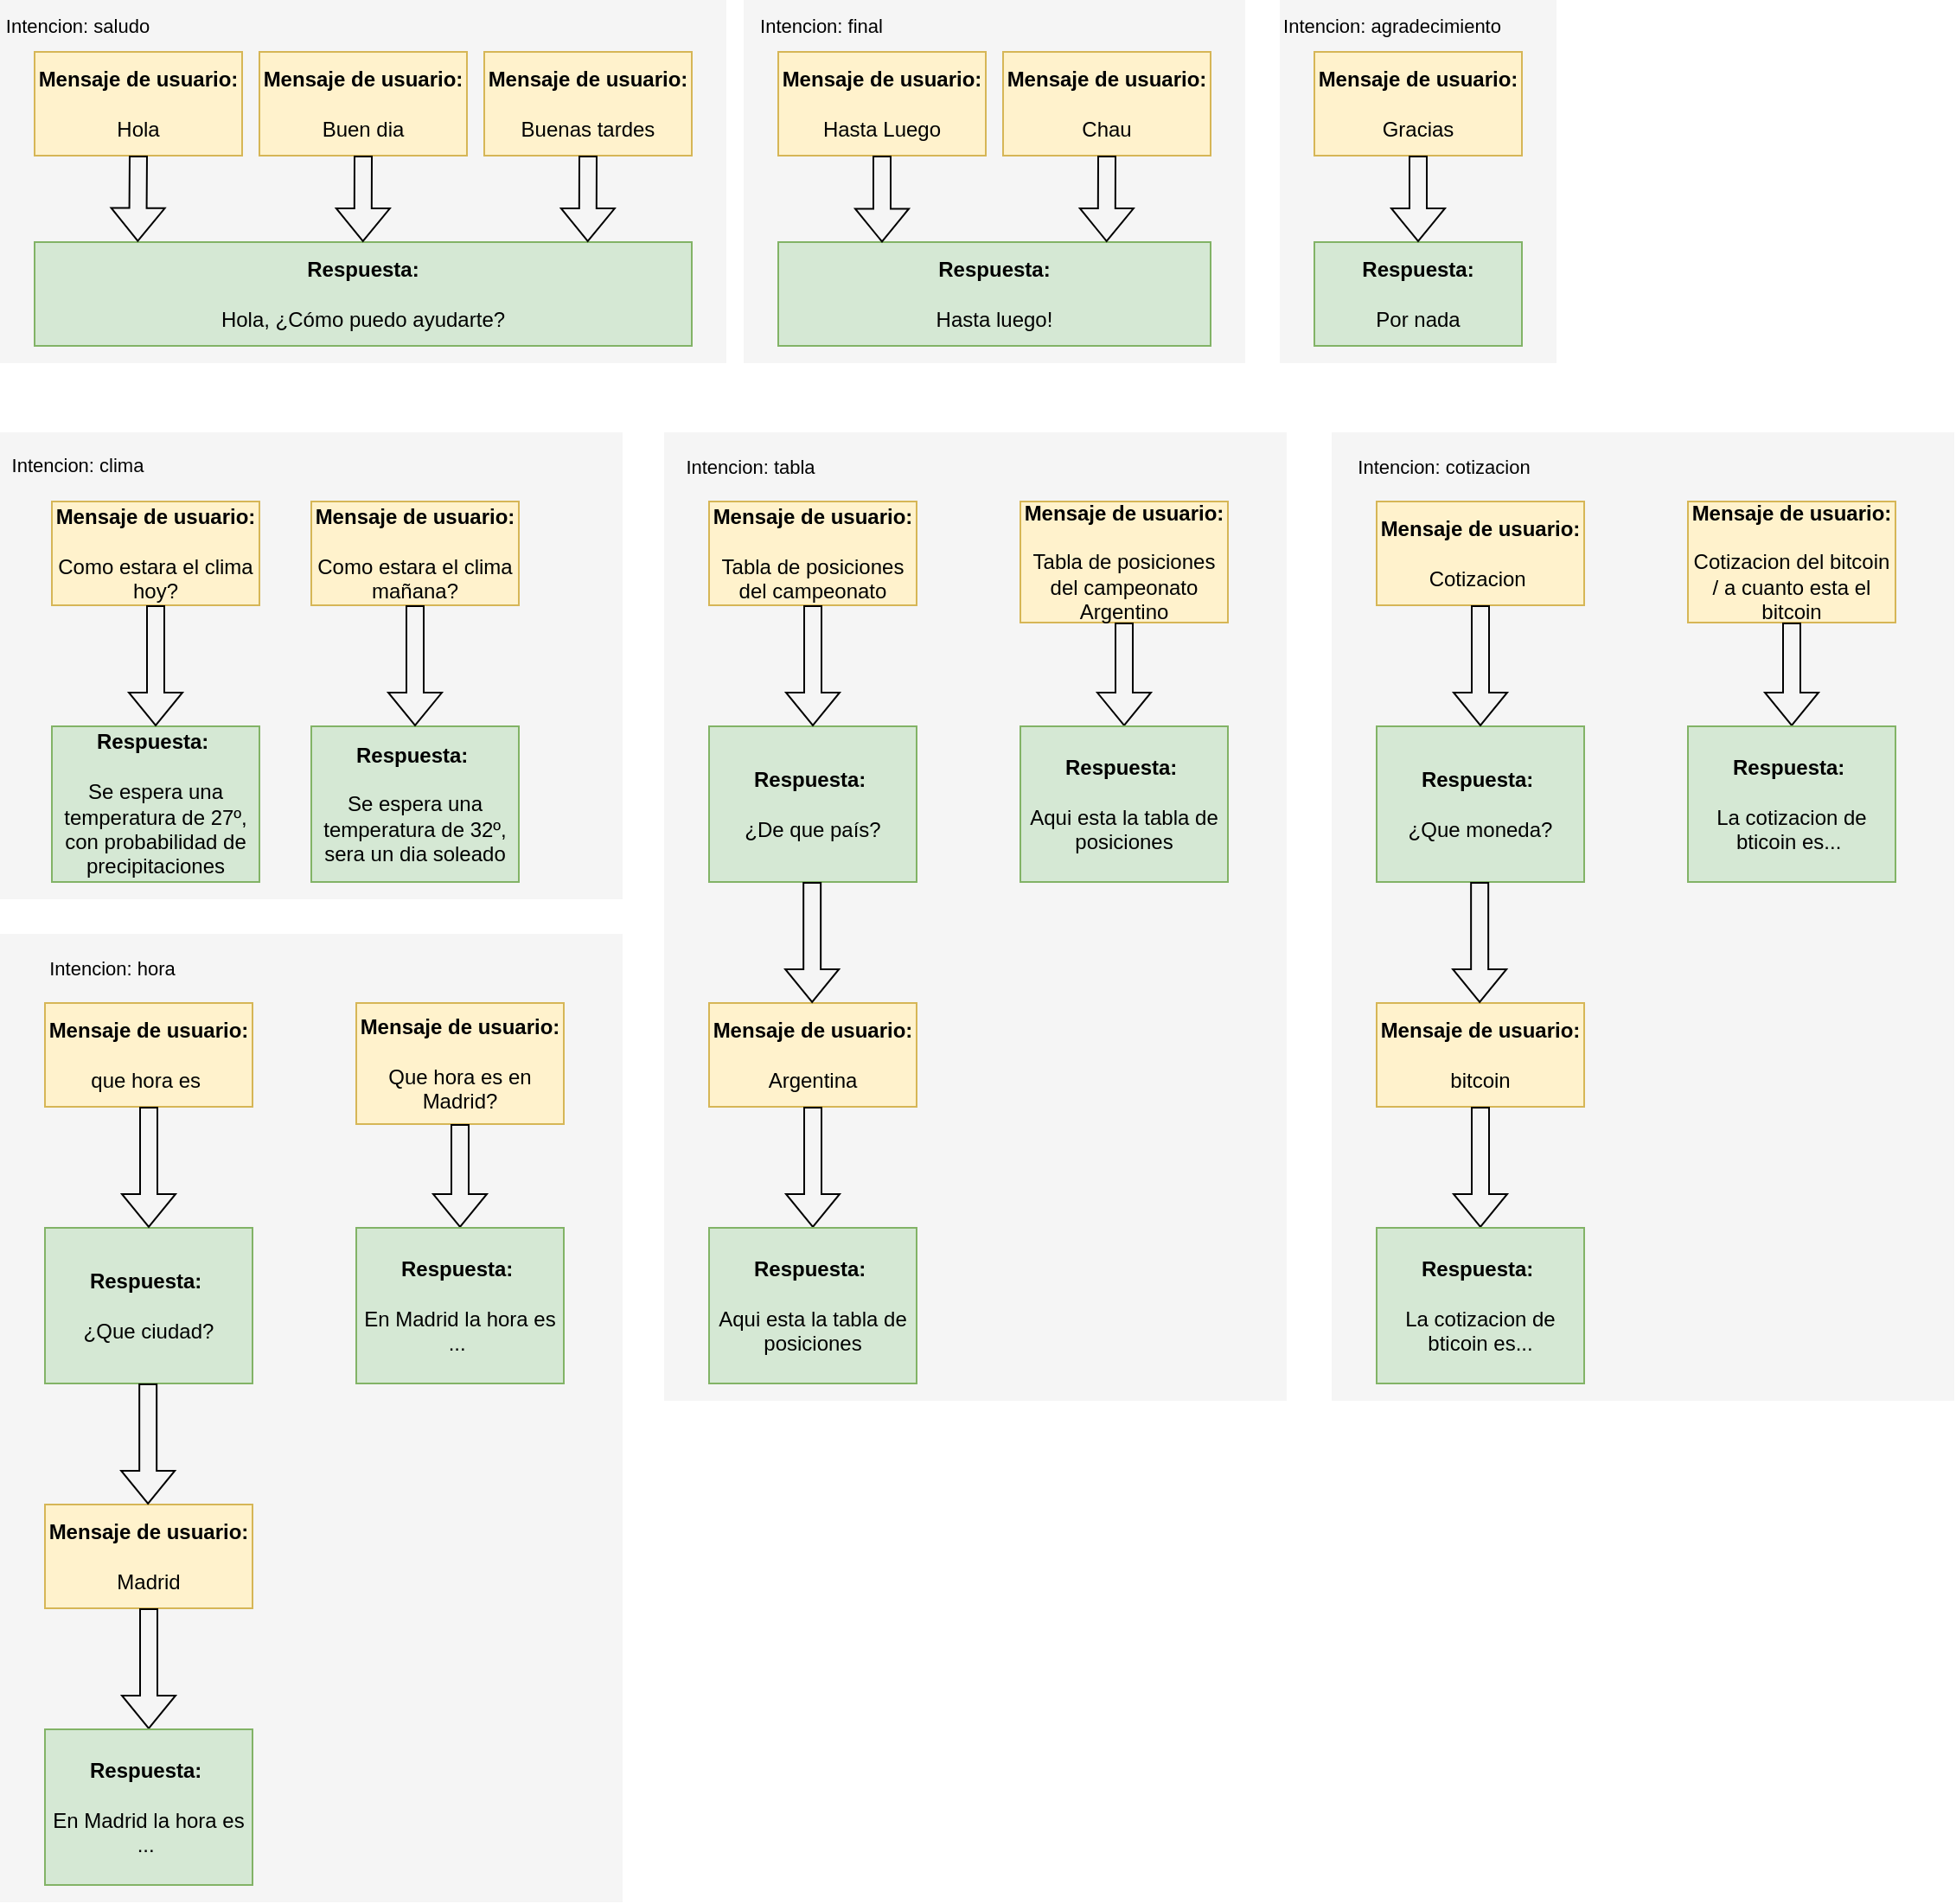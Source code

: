 <mxfile version="20.5.3" type="github">
  <diagram id="YCXz2Q4VncOn3qDZUm9j" name="Página-1">
    <mxGraphModel dx="2031" dy="1117" grid="1" gridSize="10" guides="1" tooltips="1" connect="1" arrows="1" fold="1" page="1" pageScale="1" pageWidth="827" pageHeight="1169" math="0" shadow="0">
      <root>
        <mxCell id="0" />
        <mxCell id="1" parent="0" />
        <mxCell id="1S6nQ7FQTKBY8EHJnfyt-32" value="" style="group" parent="1" vertex="1" connectable="0">
          <mxGeometry x="414" y="290" width="360" height="560" as="geometry" />
        </mxCell>
        <mxCell id="1S6nQ7FQTKBY8EHJnfyt-33" value="" style="rounded=0;whiteSpace=wrap;html=1;fillColor=#f5f5f5;fontColor=#333333;strokeColor=none;align=left;" parent="1S6nQ7FQTKBY8EHJnfyt-32" vertex="1">
          <mxGeometry width="360" height="560" as="geometry" />
        </mxCell>
        <mxCell id="1S6nQ7FQTKBY8EHJnfyt-34" value="Intencion: tabla" style="text;html=1;strokeColor=none;fillColor=none;align=center;verticalAlign=middle;whiteSpace=wrap;rounded=0;fontSize=11;" parent="1S6nQ7FQTKBY8EHJnfyt-32" vertex="1">
          <mxGeometry width="100" height="40" as="geometry" />
        </mxCell>
        <mxCell id="1S6nQ7FQTKBY8EHJnfyt-29" value="" style="group" parent="1" vertex="1" connectable="0">
          <mxGeometry x="30" y="290" width="360" height="270" as="geometry" />
        </mxCell>
        <mxCell id="1S6nQ7FQTKBY8EHJnfyt-30" value="" style="rounded=0;whiteSpace=wrap;html=1;fillColor=#f5f5f5;fontColor=#333333;strokeColor=none;align=left;" parent="1S6nQ7FQTKBY8EHJnfyt-29" vertex="1">
          <mxGeometry width="360" height="270" as="geometry" />
        </mxCell>
        <mxCell id="1S6nQ7FQTKBY8EHJnfyt-31" value="Intencion: clima" style="text;html=1;strokeColor=none;fillColor=none;align=center;verticalAlign=middle;whiteSpace=wrap;rounded=0;fontSize=11;" parent="1S6nQ7FQTKBY8EHJnfyt-29" vertex="1">
          <mxGeometry width="90" height="38.57" as="geometry" />
        </mxCell>
        <mxCell id="1S6nQ7FQTKBY8EHJnfyt-28" value="" style="group" parent="1" vertex="1" connectable="0">
          <mxGeometry x="30" y="40" width="420" height="210" as="geometry" />
        </mxCell>
        <mxCell id="1S6nQ7FQTKBY8EHJnfyt-26" value="" style="rounded=0;whiteSpace=wrap;html=1;fillColor=#f5f5f5;fontColor=#333333;strokeColor=none;align=left;" parent="1S6nQ7FQTKBY8EHJnfyt-28" vertex="1">
          <mxGeometry width="420" height="210" as="geometry" />
        </mxCell>
        <mxCell id="1S6nQ7FQTKBY8EHJnfyt-27" value="Intencion: saludo" style="text;html=1;strokeColor=none;fillColor=none;align=center;verticalAlign=middle;whiteSpace=wrap;rounded=0;fontSize=11;" parent="1S6nQ7FQTKBY8EHJnfyt-28" vertex="1">
          <mxGeometry width="90" height="30" as="geometry" />
        </mxCell>
        <mxCell id="1S6nQ7FQTKBY8EHJnfyt-1" value="&lt;b&gt;Mensaje de usuario:&lt;/b&gt;&lt;br&gt;&lt;br&gt;Hola" style="rounded=0;whiteSpace=wrap;html=1;fillColor=#fff2cc;strokeColor=#d6b656;" parent="1" vertex="1">
          <mxGeometry x="50" y="70" width="120" height="60" as="geometry" />
        </mxCell>
        <mxCell id="1S6nQ7FQTKBY8EHJnfyt-2" value="&lt;b&gt;Respuesta:&lt;/b&gt;&lt;br&gt;&lt;br&gt;Hola, ¿Cómo puedo ayudarte?" style="rounded=0;whiteSpace=wrap;html=1;fillColor=#d5e8d4;strokeColor=#82b366;" parent="1" vertex="1">
          <mxGeometry x="50" y="180" width="380" height="60" as="geometry" />
        </mxCell>
        <mxCell id="1S6nQ7FQTKBY8EHJnfyt-3" value="" style="shape=flexArrow;endArrow=classic;html=1;rounded=0;entryX=0.157;entryY=-0.003;entryDx=0;entryDy=0;exitX=0.5;exitY=1;exitDx=0;exitDy=0;entryPerimeter=0;" parent="1" source="1S6nQ7FQTKBY8EHJnfyt-1" target="1S6nQ7FQTKBY8EHJnfyt-2" edge="1">
          <mxGeometry width="50" height="50" relative="1" as="geometry">
            <mxPoint x="130" y="160" as="sourcePoint" />
            <mxPoint x="180" y="110" as="targetPoint" />
          </mxGeometry>
        </mxCell>
        <mxCell id="1S6nQ7FQTKBY8EHJnfyt-4" value="&lt;b&gt;Mensaje de usuario:&lt;/b&gt;&lt;br&gt;&lt;br&gt;Buen dia" style="rounded=0;whiteSpace=wrap;html=1;fillColor=#fff2cc;strokeColor=#d6b656;" parent="1" vertex="1">
          <mxGeometry x="180" y="70" width="120" height="60" as="geometry" />
        </mxCell>
        <mxCell id="1S6nQ7FQTKBY8EHJnfyt-5" value="" style="shape=flexArrow;endArrow=classic;html=1;rounded=0;entryX=0.171;entryY=0;entryDx=0;entryDy=0;exitX=0.5;exitY=1;exitDx=0;exitDy=0;entryPerimeter=0;" parent="1" source="1S6nQ7FQTKBY8EHJnfyt-4" edge="1">
          <mxGeometry width="50" height="50" relative="1" as="geometry">
            <mxPoint x="260" y="160" as="sourcePoint" />
            <mxPoint x="239.85" y="180" as="targetPoint" />
          </mxGeometry>
        </mxCell>
        <mxCell id="1S6nQ7FQTKBY8EHJnfyt-6" value="&lt;b&gt;Mensaje de usuario:&lt;/b&gt;&lt;br&gt;&lt;br&gt;Buenas tardes" style="rounded=0;whiteSpace=wrap;html=1;fillColor=#fff2cc;strokeColor=#d6b656;" parent="1" vertex="1">
          <mxGeometry x="310" y="70" width="120" height="60" as="geometry" />
        </mxCell>
        <mxCell id="1S6nQ7FQTKBY8EHJnfyt-7" value="" style="shape=flexArrow;endArrow=classic;html=1;rounded=0;entryX=0.171;entryY=0;entryDx=0;entryDy=0;exitX=0.5;exitY=1;exitDx=0;exitDy=0;entryPerimeter=0;" parent="1" source="1S6nQ7FQTKBY8EHJnfyt-6" edge="1">
          <mxGeometry width="50" height="50" relative="1" as="geometry">
            <mxPoint x="390" y="160" as="sourcePoint" />
            <mxPoint x="369.85" y="180" as="targetPoint" />
          </mxGeometry>
        </mxCell>
        <mxCell id="1S6nQ7FQTKBY8EHJnfyt-8" value="&lt;b&gt;Mensaje de usuario:&lt;/b&gt;&lt;br&gt;&lt;br&gt;Como estara el clima hoy?" style="rounded=0;whiteSpace=wrap;html=1;fillColor=#fff2cc;strokeColor=#d6b656;" parent="1" vertex="1">
          <mxGeometry x="60" y="330" width="120" height="60" as="geometry" />
        </mxCell>
        <mxCell id="1S6nQ7FQTKBY8EHJnfyt-10" value="&lt;b&gt;Respuesta:&amp;nbsp;&lt;/b&gt;&lt;br&gt;&lt;br&gt;Se espera una temperatura de 27º, con probabilidad de precipitaciones" style="rounded=0;whiteSpace=wrap;html=1;fillColor=#d5e8d4;strokeColor=#82b366;" parent="1" vertex="1">
          <mxGeometry x="60" y="460" width="120" height="90" as="geometry" />
        </mxCell>
        <mxCell id="1S6nQ7FQTKBY8EHJnfyt-11" value="" style="shape=flexArrow;endArrow=classic;html=1;rounded=0;exitX=0.5;exitY=1;exitDx=0;exitDy=0;" parent="1" source="1S6nQ7FQTKBY8EHJnfyt-8" target="1S6nQ7FQTKBY8EHJnfyt-10" edge="1">
          <mxGeometry width="50" height="50" relative="1" as="geometry">
            <mxPoint x="420" y="380" as="sourcePoint" />
            <mxPoint x="470" y="330" as="targetPoint" />
          </mxGeometry>
        </mxCell>
        <mxCell id="1S6nQ7FQTKBY8EHJnfyt-12" value="&lt;b&gt;Mensaje de usuario:&lt;/b&gt;&lt;br&gt;&lt;br&gt;Tabla de posiciones del campeonato" style="rounded=0;whiteSpace=wrap;html=1;fillColor=#fff2cc;strokeColor=#d6b656;" parent="1" vertex="1">
          <mxGeometry x="440" y="330" width="120" height="60" as="geometry" />
        </mxCell>
        <mxCell id="1S6nQ7FQTKBY8EHJnfyt-13" value="&lt;b&gt;Respuesta:&amp;nbsp;&lt;/b&gt;&lt;br&gt;&lt;br&gt;¿De que país?" style="rounded=0;whiteSpace=wrap;html=1;fillColor=#d5e8d4;strokeColor=#82b366;" parent="1" vertex="1">
          <mxGeometry x="440" y="460" width="120" height="90" as="geometry" />
        </mxCell>
        <mxCell id="1S6nQ7FQTKBY8EHJnfyt-14" value="" style="shape=flexArrow;endArrow=classic;html=1;rounded=0;exitX=0.5;exitY=1;exitDx=0;exitDy=0;" parent="1" source="1S6nQ7FQTKBY8EHJnfyt-12" target="1S6nQ7FQTKBY8EHJnfyt-13" edge="1">
          <mxGeometry width="50" height="50" relative="1" as="geometry">
            <mxPoint x="800" y="380" as="sourcePoint" />
            <mxPoint x="850" y="330" as="targetPoint" />
          </mxGeometry>
        </mxCell>
        <mxCell id="1S6nQ7FQTKBY8EHJnfyt-15" value="&lt;b&gt;Mensaje de usuario:&lt;/b&gt;&lt;br&gt;&lt;br&gt;Argentina" style="rounded=0;whiteSpace=wrap;html=1;fillColor=#fff2cc;strokeColor=#d6b656;" parent="1" vertex="1">
          <mxGeometry x="440" y="620" width="120" height="60" as="geometry" />
        </mxCell>
        <mxCell id="1S6nQ7FQTKBY8EHJnfyt-16" value="" style="shape=flexArrow;endArrow=classic;html=1;rounded=0;exitX=0.5;exitY=1;exitDx=0;exitDy=0;" parent="1" source="1S6nQ7FQTKBY8EHJnfyt-15" edge="1">
          <mxGeometry width="50" height="50" relative="1" as="geometry">
            <mxPoint x="800" y="670" as="sourcePoint" />
            <mxPoint x="500" y="750" as="targetPoint" />
          </mxGeometry>
        </mxCell>
        <mxCell id="1S6nQ7FQTKBY8EHJnfyt-17" value="" style="shape=flexArrow;endArrow=classic;html=1;rounded=0;exitX=0.5;exitY=1;exitDx=0;exitDy=0;" parent="1" edge="1">
          <mxGeometry width="50" height="50" relative="1" as="geometry">
            <mxPoint x="499.58" y="550" as="sourcePoint" />
            <mxPoint x="499.58" y="620" as="targetPoint" />
          </mxGeometry>
        </mxCell>
        <mxCell id="1S6nQ7FQTKBY8EHJnfyt-18" value="&lt;b&gt;Respuesta:&amp;nbsp;&lt;/b&gt;&lt;br&gt;&lt;br&gt;Aqui esta la tabla de posiciones" style="rounded=0;whiteSpace=wrap;html=1;fillColor=#d5e8d4;strokeColor=#82b366;" parent="1" vertex="1">
          <mxGeometry x="440" y="750" width="120" height="90" as="geometry" />
        </mxCell>
        <mxCell id="1S6nQ7FQTKBY8EHJnfyt-20" value="&lt;b&gt;Mensaje de usuario:&lt;/b&gt;&lt;br&gt;&lt;br&gt;Tabla de posiciones del campeonato Argentino" style="rounded=0;whiteSpace=wrap;html=1;fillColor=#fff2cc;strokeColor=#d6b656;" parent="1" vertex="1">
          <mxGeometry x="620" y="330" width="120" height="70" as="geometry" />
        </mxCell>
        <mxCell id="1S6nQ7FQTKBY8EHJnfyt-21" value="" style="shape=flexArrow;endArrow=classic;html=1;rounded=0;exitX=0.5;exitY=1;exitDx=0;exitDy=0;" parent="1" source="1S6nQ7FQTKBY8EHJnfyt-20" edge="1">
          <mxGeometry width="50" height="50" relative="1" as="geometry">
            <mxPoint x="980" y="380" as="sourcePoint" />
            <mxPoint x="680" y="460" as="targetPoint" />
          </mxGeometry>
        </mxCell>
        <mxCell id="1S6nQ7FQTKBY8EHJnfyt-22" value="&lt;b&gt;Respuesta:&amp;nbsp;&lt;/b&gt;&lt;br&gt;&lt;br&gt;Aqui esta la tabla de posiciones" style="rounded=0;whiteSpace=wrap;html=1;fillColor=#d5e8d4;strokeColor=#82b366;" parent="1" vertex="1">
          <mxGeometry x="620" y="460" width="120" height="90" as="geometry" />
        </mxCell>
        <mxCell id="1S6nQ7FQTKBY8EHJnfyt-23" value="&lt;b&gt;Mensaje de usuario:&lt;/b&gt;&lt;br&gt;&lt;br&gt;Como estara el clima mañana?" style="rounded=0;whiteSpace=wrap;html=1;fillColor=#fff2cc;strokeColor=#d6b656;" parent="1" vertex="1">
          <mxGeometry x="210" y="330" width="120" height="60" as="geometry" />
        </mxCell>
        <mxCell id="1S6nQ7FQTKBY8EHJnfyt-24" value="&lt;b&gt;Respuesta:&amp;nbsp;&lt;/b&gt;&lt;br&gt;&lt;br&gt;Se espera una temperatura de 32º, sera un dia soleado" style="rounded=0;whiteSpace=wrap;html=1;fillColor=#d5e8d4;strokeColor=#82b366;" parent="1" vertex="1">
          <mxGeometry x="210" y="460" width="120" height="90" as="geometry" />
        </mxCell>
        <mxCell id="1S6nQ7FQTKBY8EHJnfyt-25" value="" style="shape=flexArrow;endArrow=classic;html=1;rounded=0;exitX=0.5;exitY=1;exitDx=0;exitDy=0;" parent="1" source="1S6nQ7FQTKBY8EHJnfyt-23" target="1S6nQ7FQTKBY8EHJnfyt-24" edge="1">
          <mxGeometry width="50" height="50" relative="1" as="geometry">
            <mxPoint x="570" y="380" as="sourcePoint" />
            <mxPoint x="620" y="330" as="targetPoint" />
          </mxGeometry>
        </mxCell>
        <mxCell id="1S6nQ7FQTKBY8EHJnfyt-35" value="" style="group" parent="1" vertex="1" connectable="0">
          <mxGeometry x="460" y="40" width="290" height="210" as="geometry" />
        </mxCell>
        <mxCell id="1S6nQ7FQTKBY8EHJnfyt-36" value="" style="rounded=0;whiteSpace=wrap;html=1;fillColor=#f5f5f5;fontColor=#333333;strokeColor=none;align=left;" parent="1S6nQ7FQTKBY8EHJnfyt-35" vertex="1">
          <mxGeometry width="290" height="210" as="geometry" />
        </mxCell>
        <mxCell id="1S6nQ7FQTKBY8EHJnfyt-37" value="Intencion: final" style="text;html=1;strokeColor=none;fillColor=none;align=center;verticalAlign=middle;whiteSpace=wrap;rounded=0;fontSize=11;" parent="1S6nQ7FQTKBY8EHJnfyt-35" vertex="1">
          <mxGeometry width="90" height="30" as="geometry" />
        </mxCell>
        <mxCell id="1S6nQ7FQTKBY8EHJnfyt-38" value="&lt;b&gt;Mensaje de usuario:&lt;/b&gt;&lt;br&gt;&lt;br&gt;Hasta Luego" style="rounded=0;whiteSpace=wrap;html=1;fillColor=#fff2cc;strokeColor=#d6b656;" parent="1" vertex="1">
          <mxGeometry x="480" y="70" width="120" height="60" as="geometry" />
        </mxCell>
        <mxCell id="1S6nQ7FQTKBY8EHJnfyt-39" value="&lt;b&gt;Respuesta:&lt;/b&gt;&lt;br&gt;&lt;br&gt;Hasta luego!" style="rounded=0;whiteSpace=wrap;html=1;fillColor=#d5e8d4;strokeColor=#82b366;" parent="1" vertex="1">
          <mxGeometry x="480" y="180" width="250" height="60" as="geometry" />
        </mxCell>
        <mxCell id="1S6nQ7FQTKBY8EHJnfyt-40" value="" style="shape=flexArrow;endArrow=classic;html=1;rounded=0;entryX=0.24;entryY=0.004;entryDx=0;entryDy=0;exitX=0.5;exitY=1;exitDx=0;exitDy=0;entryPerimeter=0;" parent="1" source="1S6nQ7FQTKBY8EHJnfyt-38" target="1S6nQ7FQTKBY8EHJnfyt-39" edge="1">
          <mxGeometry width="50" height="50" relative="1" as="geometry">
            <mxPoint x="560" y="160" as="sourcePoint" />
            <mxPoint x="610" y="110" as="targetPoint" />
          </mxGeometry>
        </mxCell>
        <mxCell id="1S6nQ7FQTKBY8EHJnfyt-41" value="&lt;b&gt;Mensaje de usuario:&lt;/b&gt;&lt;br&gt;&lt;br&gt;Chau" style="rounded=0;whiteSpace=wrap;html=1;fillColor=#fff2cc;strokeColor=#d6b656;" parent="1" vertex="1">
          <mxGeometry x="610" y="70" width="120" height="60" as="geometry" />
        </mxCell>
        <mxCell id="1S6nQ7FQTKBY8EHJnfyt-42" value="" style="shape=flexArrow;endArrow=classic;html=1;rounded=0;entryX=0.171;entryY=0;entryDx=0;entryDy=0;exitX=0.5;exitY=1;exitDx=0;exitDy=0;entryPerimeter=0;" parent="1" source="1S6nQ7FQTKBY8EHJnfyt-41" edge="1">
          <mxGeometry width="50" height="50" relative="1" as="geometry">
            <mxPoint x="690" y="160" as="sourcePoint" />
            <mxPoint x="669.85" y="180" as="targetPoint" />
          </mxGeometry>
        </mxCell>
        <mxCell id="1S6nQ7FQTKBY8EHJnfyt-45" value="" style="group" parent="1" vertex="1" connectable="0">
          <mxGeometry x="770" y="40" width="160" height="210" as="geometry" />
        </mxCell>
        <mxCell id="1S6nQ7FQTKBY8EHJnfyt-46" value="" style="rounded=0;whiteSpace=wrap;html=1;fillColor=#f5f5f5;fontColor=#333333;strokeColor=none;align=left;" parent="1S6nQ7FQTKBY8EHJnfyt-45" vertex="1">
          <mxGeometry width="160" height="210" as="geometry" />
        </mxCell>
        <mxCell id="1S6nQ7FQTKBY8EHJnfyt-47" value="Intencion: agradecimiento" style="text;html=1;strokeColor=none;fillColor=none;align=center;verticalAlign=middle;whiteSpace=wrap;rounded=0;fontSize=11;" parent="1S6nQ7FQTKBY8EHJnfyt-45" vertex="1">
          <mxGeometry width="130" height="30" as="geometry" />
        </mxCell>
        <mxCell id="1S6nQ7FQTKBY8EHJnfyt-48" value="&lt;b&gt;Mensaje de usuario:&lt;/b&gt;&lt;br&gt;&lt;br&gt;Gracias" style="rounded=0;whiteSpace=wrap;html=1;fillColor=#fff2cc;strokeColor=#d6b656;" parent="1" vertex="1">
          <mxGeometry x="790" y="70" width="120" height="60" as="geometry" />
        </mxCell>
        <mxCell id="1S6nQ7FQTKBY8EHJnfyt-49" value="&lt;b&gt;Respuesta:&lt;/b&gt;&lt;br&gt;&lt;br&gt;Por nada" style="rounded=0;whiteSpace=wrap;html=1;fillColor=#d5e8d4;strokeColor=#82b366;" parent="1" vertex="1">
          <mxGeometry x="790" y="180" width="120" height="60" as="geometry" />
        </mxCell>
        <mxCell id="1S6nQ7FQTKBY8EHJnfyt-50" value="" style="shape=flexArrow;endArrow=classic;html=1;rounded=0;entryX=0.5;entryY=0;entryDx=0;entryDy=0;exitX=0.5;exitY=1;exitDx=0;exitDy=0;" parent="1" source="1S6nQ7FQTKBY8EHJnfyt-48" target="1S6nQ7FQTKBY8EHJnfyt-49" edge="1">
          <mxGeometry width="50" height="50" relative="1" as="geometry">
            <mxPoint x="870" y="160" as="sourcePoint" />
            <mxPoint x="920" y="110" as="targetPoint" />
          </mxGeometry>
        </mxCell>
        <mxCell id="QIgC4d8QYROsQ45fJs9L-1" value="" style="group" vertex="1" connectable="0" parent="1">
          <mxGeometry x="800" y="290" width="360" height="560" as="geometry" />
        </mxCell>
        <mxCell id="QIgC4d8QYROsQ45fJs9L-2" value="" style="rounded=0;whiteSpace=wrap;html=1;fillColor=#f5f5f5;fontColor=#333333;strokeColor=none;align=left;" vertex="1" parent="QIgC4d8QYROsQ45fJs9L-1">
          <mxGeometry width="360" height="560" as="geometry" />
        </mxCell>
        <mxCell id="QIgC4d8QYROsQ45fJs9L-3" value="Intencion: cotizacion" style="text;html=1;strokeColor=none;fillColor=none;align=center;verticalAlign=middle;whiteSpace=wrap;rounded=0;fontSize=11;" vertex="1" parent="QIgC4d8QYROsQ45fJs9L-1">
          <mxGeometry width="130" height="40" as="geometry" />
        </mxCell>
        <mxCell id="QIgC4d8QYROsQ45fJs9L-4" value="&lt;b&gt;Mensaje de usuario:&lt;/b&gt;&lt;br&gt;&lt;br&gt;Cotizacion&amp;nbsp;" style="rounded=0;whiteSpace=wrap;html=1;fillColor=#fff2cc;strokeColor=#d6b656;" vertex="1" parent="1">
          <mxGeometry x="826" y="330" width="120" height="60" as="geometry" />
        </mxCell>
        <mxCell id="QIgC4d8QYROsQ45fJs9L-5" value="&lt;b&gt;Respuesta:&amp;nbsp;&lt;/b&gt;&lt;br&gt;&lt;br&gt;¿Que moneda?" style="rounded=0;whiteSpace=wrap;html=1;fillColor=#d5e8d4;strokeColor=#82b366;" vertex="1" parent="1">
          <mxGeometry x="826" y="460" width="120" height="90" as="geometry" />
        </mxCell>
        <mxCell id="QIgC4d8QYROsQ45fJs9L-6" value="" style="shape=flexArrow;endArrow=classic;html=1;rounded=0;exitX=0.5;exitY=1;exitDx=0;exitDy=0;" edge="1" parent="1" source="QIgC4d8QYROsQ45fJs9L-4" target="QIgC4d8QYROsQ45fJs9L-5">
          <mxGeometry width="50" height="50" relative="1" as="geometry">
            <mxPoint x="1186" y="380" as="sourcePoint" />
            <mxPoint x="1236" y="330" as="targetPoint" />
          </mxGeometry>
        </mxCell>
        <mxCell id="QIgC4d8QYROsQ45fJs9L-7" value="&lt;b&gt;Mensaje de usuario:&lt;/b&gt;&lt;br&gt;&lt;br&gt;bitcoin" style="rounded=0;whiteSpace=wrap;html=1;fillColor=#fff2cc;strokeColor=#d6b656;" vertex="1" parent="1">
          <mxGeometry x="826" y="620" width="120" height="60" as="geometry" />
        </mxCell>
        <mxCell id="QIgC4d8QYROsQ45fJs9L-8" value="" style="shape=flexArrow;endArrow=classic;html=1;rounded=0;exitX=0.5;exitY=1;exitDx=0;exitDy=0;" edge="1" parent="1" source="QIgC4d8QYROsQ45fJs9L-7">
          <mxGeometry width="50" height="50" relative="1" as="geometry">
            <mxPoint x="1186" y="670" as="sourcePoint" />
            <mxPoint x="886" y="750" as="targetPoint" />
          </mxGeometry>
        </mxCell>
        <mxCell id="QIgC4d8QYROsQ45fJs9L-9" value="" style="shape=flexArrow;endArrow=classic;html=1;rounded=0;exitX=0.5;exitY=1;exitDx=0;exitDy=0;" edge="1" parent="1">
          <mxGeometry width="50" height="50" relative="1" as="geometry">
            <mxPoint x="885.58" y="550" as="sourcePoint" />
            <mxPoint x="885.58" y="620" as="targetPoint" />
          </mxGeometry>
        </mxCell>
        <mxCell id="QIgC4d8QYROsQ45fJs9L-10" value="&lt;b&gt;Respuesta:&amp;nbsp;&lt;/b&gt;&lt;br&gt;&lt;br&gt;La cotizacion de bticoin es..." style="rounded=0;whiteSpace=wrap;html=1;fillColor=#d5e8d4;strokeColor=#82b366;" vertex="1" parent="1">
          <mxGeometry x="826" y="750" width="120" height="90" as="geometry" />
        </mxCell>
        <mxCell id="QIgC4d8QYROsQ45fJs9L-11" value="&lt;b&gt;Mensaje de usuario:&lt;/b&gt;&lt;br&gt;&lt;br&gt;Cotizacion del bitcoin / a cuanto esta el bitcoin" style="rounded=0;whiteSpace=wrap;html=1;fillColor=#fff2cc;strokeColor=#d6b656;" vertex="1" parent="1">
          <mxGeometry x="1006" y="330" width="120" height="70" as="geometry" />
        </mxCell>
        <mxCell id="QIgC4d8QYROsQ45fJs9L-12" value="" style="shape=flexArrow;endArrow=classic;html=1;rounded=0;exitX=0.5;exitY=1;exitDx=0;exitDy=0;" edge="1" parent="1" source="QIgC4d8QYROsQ45fJs9L-11">
          <mxGeometry width="50" height="50" relative="1" as="geometry">
            <mxPoint x="1366" y="380" as="sourcePoint" />
            <mxPoint x="1066" y="460" as="targetPoint" />
          </mxGeometry>
        </mxCell>
        <mxCell id="QIgC4d8QYROsQ45fJs9L-13" value="&lt;b&gt;Respuesta:&amp;nbsp;&lt;/b&gt;&lt;br&gt;&lt;br&gt;La cotizacion de bticoin es...&amp;nbsp;" style="rounded=0;whiteSpace=wrap;html=1;fillColor=#d5e8d4;strokeColor=#82b366;" vertex="1" parent="1">
          <mxGeometry x="1006" y="460" width="120" height="90" as="geometry" />
        </mxCell>
        <mxCell id="QIgC4d8QYROsQ45fJs9L-14" value="" style="group" vertex="1" connectable="0" parent="1">
          <mxGeometry x="30" y="580" width="360" height="560" as="geometry" />
        </mxCell>
        <mxCell id="QIgC4d8QYROsQ45fJs9L-15" value="" style="rounded=0;whiteSpace=wrap;html=1;fillColor=#f5f5f5;fontColor=#333333;strokeColor=none;align=left;" vertex="1" parent="QIgC4d8QYROsQ45fJs9L-14">
          <mxGeometry width="360" height="560" as="geometry" />
        </mxCell>
        <mxCell id="QIgC4d8QYROsQ45fJs9L-16" value="Intencion: hora" style="text;html=1;strokeColor=none;fillColor=none;align=center;verticalAlign=middle;whiteSpace=wrap;rounded=0;fontSize=11;" vertex="1" parent="QIgC4d8QYROsQ45fJs9L-14">
          <mxGeometry width="130" height="40" as="geometry" />
        </mxCell>
        <mxCell id="QIgC4d8QYROsQ45fJs9L-17" value="&lt;b&gt;Mensaje de usuario:&lt;/b&gt;&lt;br&gt;&lt;br&gt;que hora es&amp;nbsp;" style="rounded=0;whiteSpace=wrap;html=1;fillColor=#fff2cc;strokeColor=#d6b656;" vertex="1" parent="1">
          <mxGeometry x="56" y="620" width="120" height="60" as="geometry" />
        </mxCell>
        <mxCell id="QIgC4d8QYROsQ45fJs9L-18" value="&lt;b&gt;Respuesta:&amp;nbsp;&lt;/b&gt;&lt;br&gt;&lt;br&gt;¿Que ciudad?" style="rounded=0;whiteSpace=wrap;html=1;fillColor=#d5e8d4;strokeColor=#82b366;" vertex="1" parent="1">
          <mxGeometry x="56" y="750" width="120" height="90" as="geometry" />
        </mxCell>
        <mxCell id="QIgC4d8QYROsQ45fJs9L-19" value="" style="shape=flexArrow;endArrow=classic;html=1;rounded=0;exitX=0.5;exitY=1;exitDx=0;exitDy=0;" edge="1" parent="1" source="QIgC4d8QYROsQ45fJs9L-17" target="QIgC4d8QYROsQ45fJs9L-18">
          <mxGeometry width="50" height="50" relative="1" as="geometry">
            <mxPoint x="416" y="670" as="sourcePoint" />
            <mxPoint x="466" y="620" as="targetPoint" />
          </mxGeometry>
        </mxCell>
        <mxCell id="QIgC4d8QYROsQ45fJs9L-20" value="&lt;b&gt;Mensaje de usuario:&lt;/b&gt;&lt;br&gt;&lt;br&gt;Madrid" style="rounded=0;whiteSpace=wrap;html=1;fillColor=#fff2cc;strokeColor=#d6b656;" vertex="1" parent="1">
          <mxGeometry x="56" y="910" width="120" height="60" as="geometry" />
        </mxCell>
        <mxCell id="QIgC4d8QYROsQ45fJs9L-21" value="" style="shape=flexArrow;endArrow=classic;html=1;rounded=0;exitX=0.5;exitY=1;exitDx=0;exitDy=0;" edge="1" parent="1" source="QIgC4d8QYROsQ45fJs9L-20">
          <mxGeometry width="50" height="50" relative="1" as="geometry">
            <mxPoint x="416" y="960" as="sourcePoint" />
            <mxPoint x="116" y="1040" as="targetPoint" />
          </mxGeometry>
        </mxCell>
        <mxCell id="QIgC4d8QYROsQ45fJs9L-22" value="" style="shape=flexArrow;endArrow=classic;html=1;rounded=0;exitX=0.5;exitY=1;exitDx=0;exitDy=0;" edge="1" parent="1">
          <mxGeometry width="50" height="50" relative="1" as="geometry">
            <mxPoint x="115.58" y="840" as="sourcePoint" />
            <mxPoint x="115.58" y="910" as="targetPoint" />
          </mxGeometry>
        </mxCell>
        <mxCell id="QIgC4d8QYROsQ45fJs9L-23" value="&lt;b&gt;Respuesta:&amp;nbsp;&lt;/b&gt;&lt;br&gt;&lt;br&gt;En Madrid la hora es ...&amp;nbsp;" style="rounded=0;whiteSpace=wrap;html=1;fillColor=#d5e8d4;strokeColor=#82b366;" vertex="1" parent="1">
          <mxGeometry x="56" y="1040" width="120" height="90" as="geometry" />
        </mxCell>
        <mxCell id="QIgC4d8QYROsQ45fJs9L-24" value="&lt;b&gt;Mensaje de usuario:&lt;/b&gt;&lt;br&gt;&lt;br&gt;Que hora es en Madrid?" style="rounded=0;whiteSpace=wrap;html=1;fillColor=#fff2cc;strokeColor=#d6b656;" vertex="1" parent="1">
          <mxGeometry x="236" y="620" width="120" height="70" as="geometry" />
        </mxCell>
        <mxCell id="QIgC4d8QYROsQ45fJs9L-25" value="" style="shape=flexArrow;endArrow=classic;html=1;rounded=0;exitX=0.5;exitY=1;exitDx=0;exitDy=0;" edge="1" parent="1" source="QIgC4d8QYROsQ45fJs9L-24">
          <mxGeometry width="50" height="50" relative="1" as="geometry">
            <mxPoint x="596" y="670" as="sourcePoint" />
            <mxPoint x="296" y="750" as="targetPoint" />
          </mxGeometry>
        </mxCell>
        <mxCell id="QIgC4d8QYROsQ45fJs9L-26" value="&lt;b&gt;Respuesta:&amp;nbsp;&lt;/b&gt;&lt;br&gt;&lt;br&gt;En Madrid la hora es ...&amp;nbsp;" style="rounded=0;whiteSpace=wrap;html=1;fillColor=#d5e8d4;strokeColor=#82b366;" vertex="1" parent="1">
          <mxGeometry x="236" y="750" width="120" height="90" as="geometry" />
        </mxCell>
      </root>
    </mxGraphModel>
  </diagram>
</mxfile>
